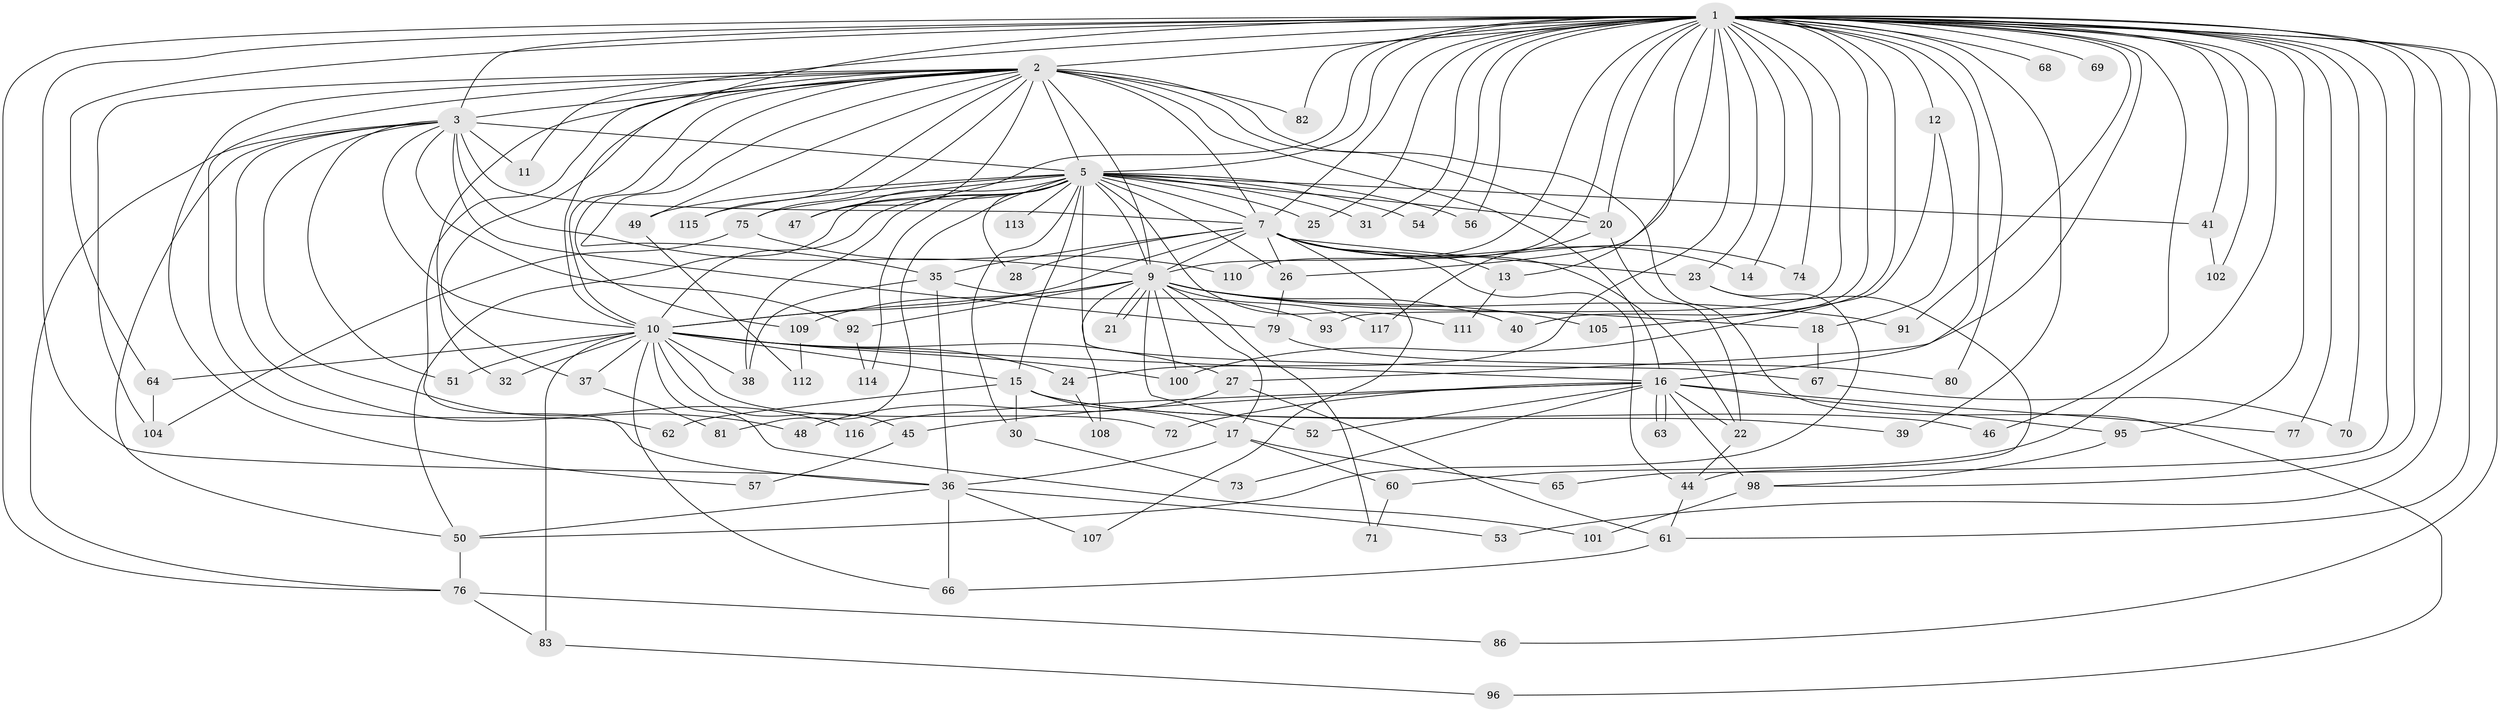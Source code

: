 // original degree distribution, {33: 0.008333333333333333, 19: 0.008333333333333333, 18: 0.008333333333333333, 15: 0.008333333333333333, 16: 0.008333333333333333, 32: 0.008333333333333333, 20: 0.008333333333333333, 27: 0.008333333333333333, 23: 0.008333333333333333, 24: 0.008333333333333333, 2: 0.525, 4: 0.10833333333333334, 3: 0.23333333333333334, 6: 0.016666666666666666, 14: 0.008333333333333333, 5: 0.025}
// Generated by graph-tools (version 1.1) at 2025/11/02/27/25 16:11:08]
// undirected, 93 vertices, 206 edges
graph export_dot {
graph [start="1"]
  node [color=gray90,style=filled];
  1 [super="+6"];
  2 [super="+4"];
  3 [super="+87"];
  5 [super="+8"];
  7 [super="+34"];
  9 [super="+33"];
  10 [super="+58"];
  11;
  12;
  13;
  14;
  15 [super="+19"];
  16 [super="+84"];
  17 [super="+55"];
  18;
  20 [super="+59"];
  21;
  22 [super="+99"];
  23 [super="+29"];
  24;
  25;
  26 [super="+85"];
  27;
  28;
  30;
  31;
  32;
  35 [super="+42"];
  36 [super="+43"];
  37;
  38;
  39;
  40;
  41;
  44 [super="+90"];
  45;
  46;
  47 [super="+88"];
  48;
  49;
  50 [super="+89"];
  51;
  52;
  53;
  54;
  56;
  57;
  60;
  61 [super="+103"];
  62;
  63;
  64;
  65;
  66 [super="+94"];
  67;
  68;
  69;
  70;
  71;
  72;
  73;
  74;
  75 [super="+78"];
  76 [super="+118"];
  77 [super="+97"];
  79;
  80;
  81;
  82;
  83;
  86;
  91;
  92;
  93;
  95;
  96;
  98 [super="+120"];
  100 [super="+119"];
  101;
  102;
  104 [super="+106"];
  105;
  107;
  108;
  109;
  110;
  111;
  112;
  113;
  114;
  115;
  116;
  117;
  1 -- 2 [weight=4];
  1 -- 3 [weight=2];
  1 -- 5 [weight=4];
  1 -- 7 [weight=2];
  1 -- 9 [weight=2];
  1 -- 10 [weight=3];
  1 -- 12 [weight=2];
  1 -- 14;
  1 -- 16;
  1 -- 23 [weight=2];
  1 -- 24;
  1 -- 25;
  1 -- 31;
  1 -- 40;
  1 -- 47;
  1 -- 53;
  1 -- 56;
  1 -- 60;
  1 -- 64;
  1 -- 65;
  1 -- 68 [weight=2];
  1 -- 70;
  1 -- 77 [weight=2];
  1 -- 80;
  1 -- 86;
  1 -- 91;
  1 -- 98;
  1 -- 69;
  1 -- 11;
  1 -- 13;
  1 -- 74;
  1 -- 82;
  1 -- 20;
  1 -- 27;
  1 -- 93;
  1 -- 95;
  1 -- 36;
  1 -- 100;
  1 -- 102;
  1 -- 39;
  1 -- 41;
  1 -- 46;
  1 -- 110;
  1 -- 54;
  1 -- 61;
  1 -- 26;
  1 -- 76;
  2 -- 3 [weight=2];
  2 -- 5 [weight=4];
  2 -- 7 [weight=2];
  2 -- 9 [weight=2];
  2 -- 10 [weight=2];
  2 -- 32;
  2 -- 36;
  2 -- 49;
  2 -- 62;
  2 -- 82;
  2 -- 96;
  2 -- 104;
  2 -- 109;
  2 -- 47;
  2 -- 35;
  2 -- 37;
  2 -- 115;
  2 -- 57;
  2 -- 75;
  2 -- 16;
  2 -- 20;
  3 -- 5 [weight=2];
  3 -- 7;
  3 -- 9 [weight=2];
  3 -- 10;
  3 -- 11;
  3 -- 48;
  3 -- 51;
  3 -- 76;
  3 -- 79;
  3 -- 92;
  3 -- 116;
  3 -- 50;
  5 -- 7 [weight=3];
  5 -- 9 [weight=2];
  5 -- 10 [weight=2];
  5 -- 26;
  5 -- 31;
  5 -- 41;
  5 -- 67;
  5 -- 113 [weight=2];
  5 -- 115;
  5 -- 75;
  5 -- 15 [weight=2];
  5 -- 81;
  5 -- 20;
  5 -- 25;
  5 -- 28;
  5 -- 30;
  5 -- 38;
  5 -- 47;
  5 -- 111;
  5 -- 49;
  5 -- 50;
  5 -- 114;
  5 -- 54;
  5 -- 56;
  7 -- 9;
  7 -- 10;
  7 -- 13;
  7 -- 14;
  7 -- 22;
  7 -- 23;
  7 -- 26;
  7 -- 28;
  7 -- 35;
  7 -- 44;
  7 -- 74;
  7 -- 107;
  9 -- 10;
  9 -- 17;
  9 -- 18;
  9 -- 21;
  9 -- 21;
  9 -- 40;
  9 -- 52;
  9 -- 71;
  9 -- 91;
  9 -- 92;
  9 -- 108;
  9 -- 109;
  9 -- 117;
  9 -- 105;
  9 -- 100;
  10 -- 15;
  10 -- 16;
  10 -- 24;
  10 -- 27;
  10 -- 32;
  10 -- 37;
  10 -- 38;
  10 -- 45;
  10 -- 51;
  10 -- 64;
  10 -- 66;
  10 -- 72;
  10 -- 83;
  10 -- 100;
  10 -- 101;
  12 -- 18;
  12 -- 105;
  13 -- 111;
  15 -- 17;
  15 -- 46;
  15 -- 62;
  15 -- 39;
  15 -- 30;
  16 -- 22;
  16 -- 45;
  16 -- 52;
  16 -- 63;
  16 -- 63;
  16 -- 72;
  16 -- 73;
  16 -- 95;
  16 -- 98;
  16 -- 116;
  16 -- 77;
  17 -- 65;
  17 -- 36;
  17 -- 60;
  18 -- 67;
  20 -- 117;
  20 -- 22;
  22 -- 44;
  23 -- 50;
  23 -- 44;
  24 -- 108;
  26 -- 79;
  27 -- 48;
  27 -- 61;
  30 -- 73;
  35 -- 93;
  35 -- 38;
  35 -- 36;
  36 -- 107;
  36 -- 50;
  36 -- 66;
  36 -- 53;
  37 -- 81;
  41 -- 102;
  44 -- 61;
  45 -- 57;
  49 -- 112;
  50 -- 76;
  60 -- 71;
  61 -- 66;
  64 -- 104;
  67 -- 70;
  75 -- 104;
  75 -- 110;
  76 -- 83;
  76 -- 86;
  79 -- 80;
  83 -- 96;
  92 -- 114;
  95 -- 98;
  98 -- 101;
  109 -- 112;
}
